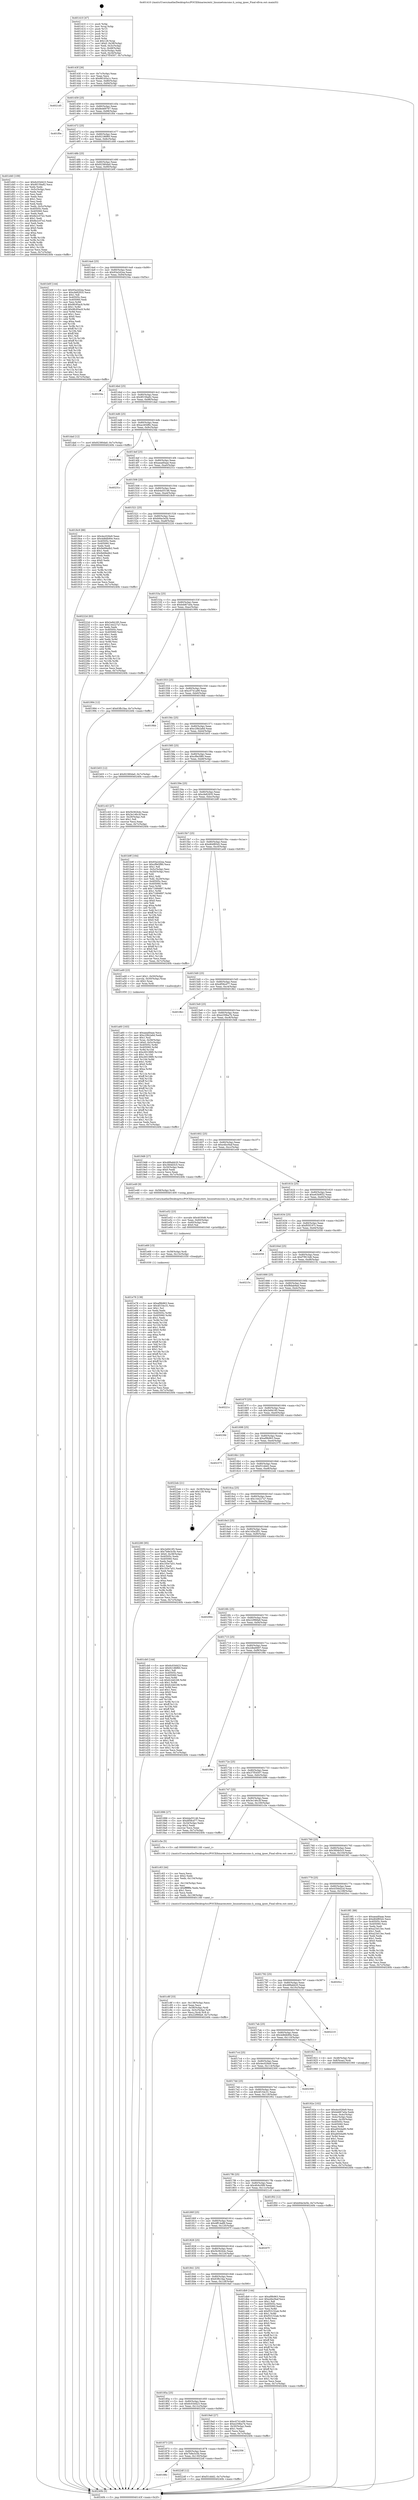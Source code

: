 digraph "0x401410" {
  label = "0x401410 (/mnt/c/Users/mathe/Desktop/tcc/POCII/binaries/extr_linuxnetsmcsmc.h_using_ipsec_Final-ollvm.out::main(0))"
  labelloc = "t"
  node[shape=record]

  Entry [label="",width=0.3,height=0.3,shape=circle,fillcolor=black,style=filled]
  "0x40143f" [label="{
     0x40143f [26]\l
     | [instrs]\l
     &nbsp;&nbsp;0x40143f \<+3\>: mov -0x7c(%rbp),%eax\l
     &nbsp;&nbsp;0x401442 \<+2\>: mov %eax,%ecx\l
     &nbsp;&nbsp;0x401444 \<+6\>: sub $0x88165a1c,%ecx\l
     &nbsp;&nbsp;0x40144a \<+3\>: mov %eax,-0x80(%rbp)\l
     &nbsp;&nbsp;0x40144d \<+6\>: mov %ecx,-0x84(%rbp)\l
     &nbsp;&nbsp;0x401453 \<+6\>: je 00000000004021d5 \<main+0xdc5\>\l
  }"]
  "0x4021d5" [label="{
     0x4021d5\l
  }", style=dashed]
  "0x401459" [label="{
     0x401459 [25]\l
     | [instrs]\l
     &nbsp;&nbsp;0x401459 \<+5\>: jmp 000000000040145e \<main+0x4e\>\l
     &nbsp;&nbsp;0x40145e \<+3\>: mov -0x80(%rbp),%eax\l
     &nbsp;&nbsp;0x401461 \<+5\>: sub $0x8e469767,%eax\l
     &nbsp;&nbsp;0x401466 \<+6\>: mov %eax,-0x88(%rbp)\l
     &nbsp;&nbsp;0x40146c \<+6\>: je 0000000000401f0e \<main+0xafe\>\l
  }"]
  Exit [label="",width=0.3,height=0.3,shape=circle,fillcolor=black,style=filled,peripheries=2]
  "0x401f0e" [label="{
     0x401f0e\l
  }", style=dashed]
  "0x401472" [label="{
     0x401472 [25]\l
     | [instrs]\l
     &nbsp;&nbsp;0x401472 \<+5\>: jmp 0000000000401477 \<main+0x67\>\l
     &nbsp;&nbsp;0x401477 \<+3\>: mov -0x80(%rbp),%eax\l
     &nbsp;&nbsp;0x40147a \<+5\>: sub $0x92186f60,%eax\l
     &nbsp;&nbsp;0x40147f \<+6\>: mov %eax,-0x8c(%rbp)\l
     &nbsp;&nbsp;0x401485 \<+6\>: je 0000000000401d40 \<main+0x930\>\l
  }"]
  "0x40188c" [label="{
     0x40188c\l
  }", style=dashed]
  "0x401d40" [label="{
     0x401d40 [109]\l
     | [instrs]\l
     &nbsp;&nbsp;0x401d40 \<+5\>: mov $0x6c03d423,%eax\l
     &nbsp;&nbsp;0x401d45 \<+5\>: mov $0x9f159a82,%ecx\l
     &nbsp;&nbsp;0x401d4a \<+2\>: xor %edx,%edx\l
     &nbsp;&nbsp;0x401d4c \<+3\>: mov -0x5c(%rbp),%esi\l
     &nbsp;&nbsp;0x401d4f \<+2\>: mov %edx,%edi\l
     &nbsp;&nbsp;0x401d51 \<+2\>: sub %esi,%edi\l
     &nbsp;&nbsp;0x401d53 \<+2\>: mov %edx,%esi\l
     &nbsp;&nbsp;0x401d55 \<+3\>: sub $0x1,%esi\l
     &nbsp;&nbsp;0x401d58 \<+2\>: add %esi,%edi\l
     &nbsp;&nbsp;0x401d5a \<+2\>: sub %edi,%edx\l
     &nbsp;&nbsp;0x401d5c \<+3\>: mov %edx,-0x5c(%rbp)\l
     &nbsp;&nbsp;0x401d5f \<+7\>: mov 0x40505c,%edx\l
     &nbsp;&nbsp;0x401d66 \<+7\>: mov 0x405060,%esi\l
     &nbsp;&nbsp;0x401d6d \<+2\>: mov %edx,%edi\l
     &nbsp;&nbsp;0x401d6f \<+6\>: add $0x8e2c07e2,%edi\l
     &nbsp;&nbsp;0x401d75 \<+3\>: sub $0x1,%edi\l
     &nbsp;&nbsp;0x401d78 \<+6\>: sub $0x8e2c07e2,%edi\l
     &nbsp;&nbsp;0x401d7e \<+3\>: imul %edi,%edx\l
     &nbsp;&nbsp;0x401d81 \<+3\>: and $0x1,%edx\l
     &nbsp;&nbsp;0x401d84 \<+3\>: cmp $0x0,%edx\l
     &nbsp;&nbsp;0x401d87 \<+4\>: sete %r8b\l
     &nbsp;&nbsp;0x401d8b \<+3\>: cmp $0xa,%esi\l
     &nbsp;&nbsp;0x401d8e \<+4\>: setl %r9b\l
     &nbsp;&nbsp;0x401d92 \<+3\>: mov %r8b,%r10b\l
     &nbsp;&nbsp;0x401d95 \<+3\>: and %r9b,%r10b\l
     &nbsp;&nbsp;0x401d98 \<+3\>: xor %r9b,%r8b\l
     &nbsp;&nbsp;0x401d9b \<+3\>: or %r8b,%r10b\l
     &nbsp;&nbsp;0x401d9e \<+4\>: test $0x1,%r10b\l
     &nbsp;&nbsp;0x401da2 \<+3\>: cmovne %ecx,%eax\l
     &nbsp;&nbsp;0x401da5 \<+3\>: mov %eax,-0x7c(%rbp)\l
     &nbsp;&nbsp;0x401da8 \<+5\>: jmp 000000000040240b \<main+0xffb\>\l
  }"]
  "0x40148b" [label="{
     0x40148b [25]\l
     | [instrs]\l
     &nbsp;&nbsp;0x40148b \<+5\>: jmp 0000000000401490 \<main+0x80\>\l
     &nbsp;&nbsp;0x401490 \<+3\>: mov -0x80(%rbp),%eax\l
     &nbsp;&nbsp;0x401493 \<+5\>: sub $0x92380da0,%eax\l
     &nbsp;&nbsp;0x401498 \<+6\>: mov %eax,-0x90(%rbp)\l
     &nbsp;&nbsp;0x40149e \<+6\>: je 0000000000401b0f \<main+0x6ff\>\l
  }"]
  "0x4022df" [label="{
     0x4022df [12]\l
     | [instrs]\l
     &nbsp;&nbsp;0x4022df \<+7\>: movl $0xf31ddd2,-0x7c(%rbp)\l
     &nbsp;&nbsp;0x4022e6 \<+5\>: jmp 000000000040240b \<main+0xffb\>\l
  }"]
  "0x401b0f" [label="{
     0x401b0f [144]\l
     | [instrs]\l
     &nbsp;&nbsp;0x401b0f \<+5\>: mov $0x93a2d2ea,%eax\l
     &nbsp;&nbsp;0x401b14 \<+5\>: mov $0xcfe82935,%ecx\l
     &nbsp;&nbsp;0x401b19 \<+2\>: mov $0x1,%dl\l
     &nbsp;&nbsp;0x401b1b \<+7\>: mov 0x40505c,%esi\l
     &nbsp;&nbsp;0x401b22 \<+7\>: mov 0x405060,%edi\l
     &nbsp;&nbsp;0x401b29 \<+3\>: mov %esi,%r8d\l
     &nbsp;&nbsp;0x401b2c \<+7\>: sub $0x9fc95ac9,%r8d\l
     &nbsp;&nbsp;0x401b33 \<+4\>: sub $0x1,%r8d\l
     &nbsp;&nbsp;0x401b37 \<+7\>: add $0x9fc95ac9,%r8d\l
     &nbsp;&nbsp;0x401b3e \<+4\>: imul %r8d,%esi\l
     &nbsp;&nbsp;0x401b42 \<+3\>: and $0x1,%esi\l
     &nbsp;&nbsp;0x401b45 \<+3\>: cmp $0x0,%esi\l
     &nbsp;&nbsp;0x401b48 \<+4\>: sete %r9b\l
     &nbsp;&nbsp;0x401b4c \<+3\>: cmp $0xa,%edi\l
     &nbsp;&nbsp;0x401b4f \<+4\>: setl %r10b\l
     &nbsp;&nbsp;0x401b53 \<+3\>: mov %r9b,%r11b\l
     &nbsp;&nbsp;0x401b56 \<+4\>: xor $0xff,%r11b\l
     &nbsp;&nbsp;0x401b5a \<+3\>: mov %r10b,%bl\l
     &nbsp;&nbsp;0x401b5d \<+3\>: xor $0xff,%bl\l
     &nbsp;&nbsp;0x401b60 \<+3\>: xor $0x1,%dl\l
     &nbsp;&nbsp;0x401b63 \<+3\>: mov %r11b,%r14b\l
     &nbsp;&nbsp;0x401b66 \<+4\>: and $0xff,%r14b\l
     &nbsp;&nbsp;0x401b6a \<+3\>: and %dl,%r9b\l
     &nbsp;&nbsp;0x401b6d \<+3\>: mov %bl,%r15b\l
     &nbsp;&nbsp;0x401b70 \<+4\>: and $0xff,%r15b\l
     &nbsp;&nbsp;0x401b74 \<+3\>: and %dl,%r10b\l
     &nbsp;&nbsp;0x401b77 \<+3\>: or %r9b,%r14b\l
     &nbsp;&nbsp;0x401b7a \<+3\>: or %r10b,%r15b\l
     &nbsp;&nbsp;0x401b7d \<+3\>: xor %r15b,%r14b\l
     &nbsp;&nbsp;0x401b80 \<+3\>: or %bl,%r11b\l
     &nbsp;&nbsp;0x401b83 \<+4\>: xor $0xff,%r11b\l
     &nbsp;&nbsp;0x401b87 \<+3\>: or $0x1,%dl\l
     &nbsp;&nbsp;0x401b8a \<+3\>: and %dl,%r11b\l
     &nbsp;&nbsp;0x401b8d \<+3\>: or %r11b,%r14b\l
     &nbsp;&nbsp;0x401b90 \<+4\>: test $0x1,%r14b\l
     &nbsp;&nbsp;0x401b94 \<+3\>: cmovne %ecx,%eax\l
     &nbsp;&nbsp;0x401b97 \<+3\>: mov %eax,-0x7c(%rbp)\l
     &nbsp;&nbsp;0x401b9a \<+5\>: jmp 000000000040240b \<main+0xffb\>\l
  }"]
  "0x4014a4" [label="{
     0x4014a4 [25]\l
     | [instrs]\l
     &nbsp;&nbsp;0x4014a4 \<+5\>: jmp 00000000004014a9 \<main+0x99\>\l
     &nbsp;&nbsp;0x4014a9 \<+3\>: mov -0x80(%rbp),%eax\l
     &nbsp;&nbsp;0x4014ac \<+5\>: sub $0x93a2d2ea,%eax\l
     &nbsp;&nbsp;0x4014b1 \<+6\>: mov %eax,-0x94(%rbp)\l
     &nbsp;&nbsp;0x4014b7 \<+6\>: je 000000000040234a \<main+0xf3a\>\l
  }"]
  "0x401873" [label="{
     0x401873 [25]\l
     | [instrs]\l
     &nbsp;&nbsp;0x401873 \<+5\>: jmp 0000000000401878 \<main+0x468\>\l
     &nbsp;&nbsp;0x401878 \<+3\>: mov -0x80(%rbp),%eax\l
     &nbsp;&nbsp;0x40187b \<+5\>: sub $0x7b8e3c5b,%eax\l
     &nbsp;&nbsp;0x401880 \<+6\>: mov %eax,-0x130(%rbp)\l
     &nbsp;&nbsp;0x401886 \<+6\>: je 00000000004022df \<main+0xecf\>\l
  }"]
  "0x40234a" [label="{
     0x40234a\l
  }", style=dashed]
  "0x4014bd" [label="{
     0x4014bd [25]\l
     | [instrs]\l
     &nbsp;&nbsp;0x4014bd \<+5\>: jmp 00000000004014c2 \<main+0xb2\>\l
     &nbsp;&nbsp;0x4014c2 \<+3\>: mov -0x80(%rbp),%eax\l
     &nbsp;&nbsp;0x4014c5 \<+5\>: sub $0x9f159a82,%eax\l
     &nbsp;&nbsp;0x4014ca \<+6\>: mov %eax,-0x98(%rbp)\l
     &nbsp;&nbsp;0x4014d0 \<+6\>: je 0000000000401dad \<main+0x99d\>\l
  }"]
  "0x402356" [label="{
     0x402356\l
  }", style=dashed]
  "0x401dad" [label="{
     0x401dad [12]\l
     | [instrs]\l
     &nbsp;&nbsp;0x401dad \<+7\>: movl $0x92380da0,-0x7c(%rbp)\l
     &nbsp;&nbsp;0x401db4 \<+5\>: jmp 000000000040240b \<main+0xffb\>\l
  }"]
  "0x4014d6" [label="{
     0x4014d6 [25]\l
     | [instrs]\l
     &nbsp;&nbsp;0x4014d6 \<+5\>: jmp 00000000004014db \<main+0xcb\>\l
     &nbsp;&nbsp;0x4014db \<+3\>: mov -0x80(%rbp),%eax\l
     &nbsp;&nbsp;0x4014de \<+5\>: sub $0xac404f6c,%eax\l
     &nbsp;&nbsp;0x4014e3 \<+6\>: mov %eax,-0x9c(%rbp)\l
     &nbsp;&nbsp;0x4014e9 \<+6\>: je 00000000004023de \<main+0xfce\>\l
  }"]
  "0x401e78" [label="{
     0x401e78 [138]\l
     | [instrs]\l
     &nbsp;&nbsp;0x401e78 \<+5\>: mov $0xaf9b963,%eax\l
     &nbsp;&nbsp;0x401e7d \<+5\>: mov $0x4f154c31,%esi\l
     &nbsp;&nbsp;0x401e82 \<+2\>: mov $0x1,%cl\l
     &nbsp;&nbsp;0x401e84 \<+2\>: xor %edx,%edx\l
     &nbsp;&nbsp;0x401e86 \<+8\>: mov 0x40505c,%r8d\l
     &nbsp;&nbsp;0x401e8e \<+8\>: mov 0x405060,%r9d\l
     &nbsp;&nbsp;0x401e96 \<+3\>: sub $0x1,%edx\l
     &nbsp;&nbsp;0x401e99 \<+3\>: mov %r8d,%r10d\l
     &nbsp;&nbsp;0x401e9c \<+3\>: add %edx,%r10d\l
     &nbsp;&nbsp;0x401e9f \<+4\>: imul %r10d,%r8d\l
     &nbsp;&nbsp;0x401ea3 \<+4\>: and $0x1,%r8d\l
     &nbsp;&nbsp;0x401ea7 \<+4\>: cmp $0x0,%r8d\l
     &nbsp;&nbsp;0x401eab \<+4\>: sete %r11b\l
     &nbsp;&nbsp;0x401eaf \<+4\>: cmp $0xa,%r9d\l
     &nbsp;&nbsp;0x401eb3 \<+3\>: setl %bl\l
     &nbsp;&nbsp;0x401eb6 \<+3\>: mov %r11b,%r14b\l
     &nbsp;&nbsp;0x401eb9 \<+4\>: xor $0xff,%r14b\l
     &nbsp;&nbsp;0x401ebd \<+3\>: mov %bl,%r15b\l
     &nbsp;&nbsp;0x401ec0 \<+4\>: xor $0xff,%r15b\l
     &nbsp;&nbsp;0x401ec4 \<+3\>: xor $0x1,%cl\l
     &nbsp;&nbsp;0x401ec7 \<+3\>: mov %r14b,%r12b\l
     &nbsp;&nbsp;0x401eca \<+4\>: and $0xff,%r12b\l
     &nbsp;&nbsp;0x401ece \<+3\>: and %cl,%r11b\l
     &nbsp;&nbsp;0x401ed1 \<+3\>: mov %r15b,%r13b\l
     &nbsp;&nbsp;0x401ed4 \<+4\>: and $0xff,%r13b\l
     &nbsp;&nbsp;0x401ed8 \<+2\>: and %cl,%bl\l
     &nbsp;&nbsp;0x401eda \<+3\>: or %r11b,%r12b\l
     &nbsp;&nbsp;0x401edd \<+3\>: or %bl,%r13b\l
     &nbsp;&nbsp;0x401ee0 \<+3\>: xor %r13b,%r12b\l
     &nbsp;&nbsp;0x401ee3 \<+3\>: or %r15b,%r14b\l
     &nbsp;&nbsp;0x401ee6 \<+4\>: xor $0xff,%r14b\l
     &nbsp;&nbsp;0x401eea \<+3\>: or $0x1,%cl\l
     &nbsp;&nbsp;0x401eed \<+3\>: and %cl,%r14b\l
     &nbsp;&nbsp;0x401ef0 \<+3\>: or %r14b,%r12b\l
     &nbsp;&nbsp;0x401ef3 \<+4\>: test $0x1,%r12b\l
     &nbsp;&nbsp;0x401ef7 \<+3\>: cmovne %esi,%eax\l
     &nbsp;&nbsp;0x401efa \<+3\>: mov %eax,-0x7c(%rbp)\l
     &nbsp;&nbsp;0x401efd \<+5\>: jmp 000000000040240b \<main+0xffb\>\l
  }"]
  "0x4023de" [label="{
     0x4023de\l
  }", style=dashed]
  "0x4014ef" [label="{
     0x4014ef [25]\l
     | [instrs]\l
     &nbsp;&nbsp;0x4014ef \<+5\>: jmp 00000000004014f4 \<main+0xe4\>\l
     &nbsp;&nbsp;0x4014f4 \<+3\>: mov -0x80(%rbp),%eax\l
     &nbsp;&nbsp;0x4014f7 \<+5\>: sub $0xaead0aae,%eax\l
     &nbsp;&nbsp;0x4014fc \<+6\>: mov %eax,-0xa0(%rbp)\l
     &nbsp;&nbsp;0x401502 \<+6\>: je 000000000040231c \<main+0xf0c\>\l
  }"]
  "0x401e69" [label="{
     0x401e69 [15]\l
     | [instrs]\l
     &nbsp;&nbsp;0x401e69 \<+4\>: mov -0x58(%rbp),%rdi\l
     &nbsp;&nbsp;0x401e6d \<+6\>: mov %eax,-0x13c(%rbp)\l
     &nbsp;&nbsp;0x401e73 \<+5\>: call 0000000000401030 \<free@plt\>\l
     | [calls]\l
     &nbsp;&nbsp;0x401030 \{1\} (unknown)\l
  }"]
  "0x40231c" [label="{
     0x40231c\l
  }", style=dashed]
  "0x401508" [label="{
     0x401508 [25]\l
     | [instrs]\l
     &nbsp;&nbsp;0x401508 \<+5\>: jmp 000000000040150d \<main+0xfd\>\l
     &nbsp;&nbsp;0x40150d \<+3\>: mov -0x80(%rbp),%eax\l
     &nbsp;&nbsp;0x401510 \<+5\>: sub $0xb4a55146,%eax\l
     &nbsp;&nbsp;0x401515 \<+6\>: mov %eax,-0xa4(%rbp)\l
     &nbsp;&nbsp;0x40151b \<+6\>: je 00000000004018c9 \<main+0x4b9\>\l
  }"]
  "0x401e52" [label="{
     0x401e52 [23]\l
     | [instrs]\l
     &nbsp;&nbsp;0x401e52 \<+10\>: movabs $0x4030d6,%rdi\l
     &nbsp;&nbsp;0x401e5c \<+3\>: mov %eax,-0x60(%rbp)\l
     &nbsp;&nbsp;0x401e5f \<+3\>: mov -0x60(%rbp),%esi\l
     &nbsp;&nbsp;0x401e62 \<+2\>: mov $0x0,%al\l
     &nbsp;&nbsp;0x401e64 \<+5\>: call 0000000000401040 \<printf@plt\>\l
     | [calls]\l
     &nbsp;&nbsp;0x401040 \{1\} (unknown)\l
  }"]
  "0x4018c9" [label="{
     0x4018c9 [88]\l
     | [instrs]\l
     &nbsp;&nbsp;0x4018c9 \<+5\>: mov $0x4ec026e9,%eax\l
     &nbsp;&nbsp;0x4018ce \<+5\>: mov $0x4d8db90e,%ecx\l
     &nbsp;&nbsp;0x4018d3 \<+7\>: mov 0x40505c,%edx\l
     &nbsp;&nbsp;0x4018da \<+7\>: mov 0x405060,%esi\l
     &nbsp;&nbsp;0x4018e1 \<+2\>: mov %edx,%edi\l
     &nbsp;&nbsp;0x4018e3 \<+6\>: add $0x9e68edb2,%edi\l
     &nbsp;&nbsp;0x4018e9 \<+3\>: sub $0x1,%edi\l
     &nbsp;&nbsp;0x4018ec \<+6\>: sub $0x9e68edb2,%edi\l
     &nbsp;&nbsp;0x4018f2 \<+3\>: imul %edi,%edx\l
     &nbsp;&nbsp;0x4018f5 \<+3\>: and $0x1,%edx\l
     &nbsp;&nbsp;0x4018f8 \<+3\>: cmp $0x0,%edx\l
     &nbsp;&nbsp;0x4018fb \<+4\>: sete %r8b\l
     &nbsp;&nbsp;0x4018ff \<+3\>: cmp $0xa,%esi\l
     &nbsp;&nbsp;0x401902 \<+4\>: setl %r9b\l
     &nbsp;&nbsp;0x401906 \<+3\>: mov %r8b,%r10b\l
     &nbsp;&nbsp;0x401909 \<+3\>: and %r9b,%r10b\l
     &nbsp;&nbsp;0x40190c \<+3\>: xor %r9b,%r8b\l
     &nbsp;&nbsp;0x40190f \<+3\>: or %r8b,%r10b\l
     &nbsp;&nbsp;0x401912 \<+4\>: test $0x1,%r10b\l
     &nbsp;&nbsp;0x401916 \<+3\>: cmovne %ecx,%eax\l
     &nbsp;&nbsp;0x401919 \<+3\>: mov %eax,-0x7c(%rbp)\l
     &nbsp;&nbsp;0x40191c \<+5\>: jmp 000000000040240b \<main+0xffb\>\l
  }"]
  "0x401521" [label="{
     0x401521 [25]\l
     | [instrs]\l
     &nbsp;&nbsp;0x401521 \<+5\>: jmp 0000000000401526 \<main+0x116\>\l
     &nbsp;&nbsp;0x401526 \<+3\>: mov -0x80(%rbp),%eax\l
     &nbsp;&nbsp;0x401529 \<+5\>: sub $0xb94e3e5b,%eax\l
     &nbsp;&nbsp;0x40152e \<+6\>: mov %eax,-0xa8(%rbp)\l
     &nbsp;&nbsp;0x401534 \<+6\>: je 000000000040222d \<main+0xe1d\>\l
  }"]
  "0x401c8f" [label="{
     0x401c8f [33]\l
     | [instrs]\l
     &nbsp;&nbsp;0x401c8f \<+6\>: mov -0x138(%rbp),%ecx\l
     &nbsp;&nbsp;0x401c95 \<+3\>: imul %eax,%ecx\l
     &nbsp;&nbsp;0x401c98 \<+4\>: mov -0x58(%rbp),%rdi\l
     &nbsp;&nbsp;0x401c9c \<+4\>: movslq -0x5c(%rbp),%r8\l
     &nbsp;&nbsp;0x401ca0 \<+4\>: mov %ecx,(%rdi,%r8,4)\l
     &nbsp;&nbsp;0x401ca4 \<+7\>: movl $0x22f96fa9,-0x7c(%rbp)\l
     &nbsp;&nbsp;0x401cab \<+5\>: jmp 000000000040240b \<main+0xffb\>\l
  }"]
  "0x40222d" [label="{
     0x40222d [83]\l
     | [instrs]\l
     &nbsp;&nbsp;0x40222d \<+5\>: mov $0x2e94185,%eax\l
     &nbsp;&nbsp;0x402232 \<+5\>: mov $0x144227a7,%ecx\l
     &nbsp;&nbsp;0x402237 \<+2\>: xor %edx,%edx\l
     &nbsp;&nbsp;0x402239 \<+7\>: mov 0x40505c,%esi\l
     &nbsp;&nbsp;0x402240 \<+7\>: mov 0x405060,%edi\l
     &nbsp;&nbsp;0x402247 \<+3\>: sub $0x1,%edx\l
     &nbsp;&nbsp;0x40224a \<+3\>: mov %esi,%r8d\l
     &nbsp;&nbsp;0x40224d \<+3\>: add %edx,%r8d\l
     &nbsp;&nbsp;0x402250 \<+4\>: imul %r8d,%esi\l
     &nbsp;&nbsp;0x402254 \<+3\>: and $0x1,%esi\l
     &nbsp;&nbsp;0x402257 \<+3\>: cmp $0x0,%esi\l
     &nbsp;&nbsp;0x40225a \<+4\>: sete %r9b\l
     &nbsp;&nbsp;0x40225e \<+3\>: cmp $0xa,%edi\l
     &nbsp;&nbsp;0x402261 \<+4\>: setl %r10b\l
     &nbsp;&nbsp;0x402265 \<+3\>: mov %r9b,%r11b\l
     &nbsp;&nbsp;0x402268 \<+3\>: and %r10b,%r11b\l
     &nbsp;&nbsp;0x40226b \<+3\>: xor %r10b,%r9b\l
     &nbsp;&nbsp;0x40226e \<+3\>: or %r9b,%r11b\l
     &nbsp;&nbsp;0x402271 \<+4\>: test $0x1,%r11b\l
     &nbsp;&nbsp;0x402275 \<+3\>: cmovne %ecx,%eax\l
     &nbsp;&nbsp;0x402278 \<+3\>: mov %eax,-0x7c(%rbp)\l
     &nbsp;&nbsp;0x40227b \<+5\>: jmp 000000000040240b \<main+0xffb\>\l
  }"]
  "0x40153a" [label="{
     0x40153a [25]\l
     | [instrs]\l
     &nbsp;&nbsp;0x40153a \<+5\>: jmp 000000000040153f \<main+0x12f\>\l
     &nbsp;&nbsp;0x40153f \<+3\>: mov -0x80(%rbp),%eax\l
     &nbsp;&nbsp;0x401542 \<+5\>: sub $0xbdd67a0a,%eax\l
     &nbsp;&nbsp;0x401547 \<+6\>: mov %eax,-0xac(%rbp)\l
     &nbsp;&nbsp;0x40154d \<+6\>: je 0000000000401994 \<main+0x584\>\l
  }"]
  "0x401c63" [label="{
     0x401c63 [44]\l
     | [instrs]\l
     &nbsp;&nbsp;0x401c63 \<+2\>: xor %ecx,%ecx\l
     &nbsp;&nbsp;0x401c65 \<+5\>: mov $0x2,%edx\l
     &nbsp;&nbsp;0x401c6a \<+6\>: mov %edx,-0x134(%rbp)\l
     &nbsp;&nbsp;0x401c70 \<+1\>: cltd\l
     &nbsp;&nbsp;0x401c71 \<+6\>: mov -0x134(%rbp),%esi\l
     &nbsp;&nbsp;0x401c77 \<+2\>: idiv %esi\l
     &nbsp;&nbsp;0x401c79 \<+6\>: imul $0xfffffffe,%edx,%edx\l
     &nbsp;&nbsp;0x401c7f \<+3\>: sub $0x1,%ecx\l
     &nbsp;&nbsp;0x401c82 \<+2\>: sub %ecx,%edx\l
     &nbsp;&nbsp;0x401c84 \<+6\>: mov %edx,-0x138(%rbp)\l
     &nbsp;&nbsp;0x401c8a \<+5\>: call 0000000000401160 \<next_i\>\l
     | [calls]\l
     &nbsp;&nbsp;0x401160 \{1\} (/mnt/c/Users/mathe/Desktop/tcc/POCII/binaries/extr_linuxnetsmcsmc.h_using_ipsec_Final-ollvm.out::next_i)\l
  }"]
  "0x401994" [label="{
     0x401994 [12]\l
     | [instrs]\l
     &nbsp;&nbsp;0x401994 \<+7\>: movl $0x63fb1faa,-0x7c(%rbp)\l
     &nbsp;&nbsp;0x40199b \<+5\>: jmp 000000000040240b \<main+0xffb\>\l
  }"]
  "0x401553" [label="{
     0x401553 [25]\l
     | [instrs]\l
     &nbsp;&nbsp;0x401553 \<+5\>: jmp 0000000000401558 \<main+0x148\>\l
     &nbsp;&nbsp;0x401558 \<+3\>: mov -0x80(%rbp),%eax\l
     &nbsp;&nbsp;0x40155b \<+5\>: sub $0xc0741a99,%eax\l
     &nbsp;&nbsp;0x401560 \<+6\>: mov %eax,-0xb0(%rbp)\l
     &nbsp;&nbsp;0x401566 \<+6\>: je 00000000004019bb \<main+0x5ab\>\l
  }"]
  "0x401a60" [label="{
     0x401a60 [163]\l
     | [instrs]\l
     &nbsp;&nbsp;0x401a60 \<+5\>: mov $0xaead0aae,%ecx\l
     &nbsp;&nbsp;0x401a65 \<+5\>: mov $0xc29b2a6d,%edx\l
     &nbsp;&nbsp;0x401a6a \<+3\>: mov $0x1,%sil\l
     &nbsp;&nbsp;0x401a6d \<+4\>: mov %rax,-0x58(%rbp)\l
     &nbsp;&nbsp;0x401a71 \<+7\>: movl $0x0,-0x5c(%rbp)\l
     &nbsp;&nbsp;0x401a78 \<+8\>: mov 0x40505c,%r8d\l
     &nbsp;&nbsp;0x401a80 \<+8\>: mov 0x405060,%r9d\l
     &nbsp;&nbsp;0x401a88 \<+3\>: mov %r8d,%r10d\l
     &nbsp;&nbsp;0x401a8b \<+7\>: sub $0xc60198f0,%r10d\l
     &nbsp;&nbsp;0x401a92 \<+4\>: sub $0x1,%r10d\l
     &nbsp;&nbsp;0x401a96 \<+7\>: add $0xc60198f0,%r10d\l
     &nbsp;&nbsp;0x401a9d \<+4\>: imul %r10d,%r8d\l
     &nbsp;&nbsp;0x401aa1 \<+4\>: and $0x1,%r8d\l
     &nbsp;&nbsp;0x401aa5 \<+4\>: cmp $0x0,%r8d\l
     &nbsp;&nbsp;0x401aa9 \<+4\>: sete %r11b\l
     &nbsp;&nbsp;0x401aad \<+4\>: cmp $0xa,%r9d\l
     &nbsp;&nbsp;0x401ab1 \<+3\>: setl %bl\l
     &nbsp;&nbsp;0x401ab4 \<+3\>: mov %r11b,%r14b\l
     &nbsp;&nbsp;0x401ab7 \<+4\>: xor $0xff,%r14b\l
     &nbsp;&nbsp;0x401abb \<+3\>: mov %bl,%r15b\l
     &nbsp;&nbsp;0x401abe \<+4\>: xor $0xff,%r15b\l
     &nbsp;&nbsp;0x401ac2 \<+4\>: xor $0x1,%sil\l
     &nbsp;&nbsp;0x401ac6 \<+3\>: mov %r14b,%r12b\l
     &nbsp;&nbsp;0x401ac9 \<+4\>: and $0xff,%r12b\l
     &nbsp;&nbsp;0x401acd \<+3\>: and %sil,%r11b\l
     &nbsp;&nbsp;0x401ad0 \<+3\>: mov %r15b,%r13b\l
     &nbsp;&nbsp;0x401ad3 \<+4\>: and $0xff,%r13b\l
     &nbsp;&nbsp;0x401ad7 \<+3\>: and %sil,%bl\l
     &nbsp;&nbsp;0x401ada \<+3\>: or %r11b,%r12b\l
     &nbsp;&nbsp;0x401add \<+3\>: or %bl,%r13b\l
     &nbsp;&nbsp;0x401ae0 \<+3\>: xor %r13b,%r12b\l
     &nbsp;&nbsp;0x401ae3 \<+3\>: or %r15b,%r14b\l
     &nbsp;&nbsp;0x401ae6 \<+4\>: xor $0xff,%r14b\l
     &nbsp;&nbsp;0x401aea \<+4\>: or $0x1,%sil\l
     &nbsp;&nbsp;0x401aee \<+3\>: and %sil,%r14b\l
     &nbsp;&nbsp;0x401af1 \<+3\>: or %r14b,%r12b\l
     &nbsp;&nbsp;0x401af4 \<+4\>: test $0x1,%r12b\l
     &nbsp;&nbsp;0x401af8 \<+3\>: cmovne %edx,%ecx\l
     &nbsp;&nbsp;0x401afb \<+3\>: mov %ecx,-0x7c(%rbp)\l
     &nbsp;&nbsp;0x401afe \<+5\>: jmp 000000000040240b \<main+0xffb\>\l
  }"]
  "0x4019bb" [label="{
     0x4019bb\l
  }", style=dashed]
  "0x40156c" [label="{
     0x40156c [25]\l
     | [instrs]\l
     &nbsp;&nbsp;0x40156c \<+5\>: jmp 0000000000401571 \<main+0x161\>\l
     &nbsp;&nbsp;0x401571 \<+3\>: mov -0x80(%rbp),%eax\l
     &nbsp;&nbsp;0x401574 \<+5\>: sub $0xc29b2a6d,%eax\l
     &nbsp;&nbsp;0x401579 \<+6\>: mov %eax,-0xb4(%rbp)\l
     &nbsp;&nbsp;0x40157f \<+6\>: je 0000000000401b03 \<main+0x6f3\>\l
  }"]
  "0x40185a" [label="{
     0x40185a [25]\l
     | [instrs]\l
     &nbsp;&nbsp;0x40185a \<+5\>: jmp 000000000040185f \<main+0x44f\>\l
     &nbsp;&nbsp;0x40185f \<+3\>: mov -0x80(%rbp),%eax\l
     &nbsp;&nbsp;0x401862 \<+5\>: sub $0x6c03d423,%eax\l
     &nbsp;&nbsp;0x401867 \<+6\>: mov %eax,-0x12c(%rbp)\l
     &nbsp;&nbsp;0x40186d \<+6\>: je 0000000000402356 \<main+0xf46\>\l
  }"]
  "0x401b03" [label="{
     0x401b03 [12]\l
     | [instrs]\l
     &nbsp;&nbsp;0x401b03 \<+7\>: movl $0x92380da0,-0x7c(%rbp)\l
     &nbsp;&nbsp;0x401b0a \<+5\>: jmp 000000000040240b \<main+0xffb\>\l
  }"]
  "0x401585" [label="{
     0x401585 [25]\l
     | [instrs]\l
     &nbsp;&nbsp;0x401585 \<+5\>: jmp 000000000040158a \<main+0x17a\>\l
     &nbsp;&nbsp;0x40158a \<+3\>: mov -0x80(%rbp),%eax\l
     &nbsp;&nbsp;0x40158d \<+5\>: sub $0xcf9e5f80,%eax\l
     &nbsp;&nbsp;0x401592 \<+6\>: mov %eax,-0xb8(%rbp)\l
     &nbsp;&nbsp;0x401598 \<+6\>: je 0000000000401c43 \<main+0x833\>\l
  }"]
  "0x4019a0" [label="{
     0x4019a0 [27]\l
     | [instrs]\l
     &nbsp;&nbsp;0x4019a0 \<+5\>: mov $0xc0741a99,%eax\l
     &nbsp;&nbsp;0x4019a5 \<+5\>: mov $0xe259ba7b,%ecx\l
     &nbsp;&nbsp;0x4019aa \<+3\>: mov -0x30(%rbp),%edx\l
     &nbsp;&nbsp;0x4019ad \<+3\>: cmp $0x1,%edx\l
     &nbsp;&nbsp;0x4019b0 \<+3\>: cmovl %ecx,%eax\l
     &nbsp;&nbsp;0x4019b3 \<+3\>: mov %eax,-0x7c(%rbp)\l
     &nbsp;&nbsp;0x4019b6 \<+5\>: jmp 000000000040240b \<main+0xffb\>\l
  }"]
  "0x401c43" [label="{
     0x401c43 [27]\l
     | [instrs]\l
     &nbsp;&nbsp;0x401c43 \<+5\>: mov $0x5b362b4c,%eax\l
     &nbsp;&nbsp;0x401c48 \<+5\>: mov $0x3e146c3f,%ecx\l
     &nbsp;&nbsp;0x401c4d \<+3\>: mov -0x29(%rbp),%dl\l
     &nbsp;&nbsp;0x401c50 \<+3\>: test $0x1,%dl\l
     &nbsp;&nbsp;0x401c53 \<+3\>: cmovne %ecx,%eax\l
     &nbsp;&nbsp;0x401c56 \<+3\>: mov %eax,-0x7c(%rbp)\l
     &nbsp;&nbsp;0x401c59 \<+5\>: jmp 000000000040240b \<main+0xffb\>\l
  }"]
  "0x40159e" [label="{
     0x40159e [25]\l
     | [instrs]\l
     &nbsp;&nbsp;0x40159e \<+5\>: jmp 00000000004015a3 \<main+0x193\>\l
     &nbsp;&nbsp;0x4015a3 \<+3\>: mov -0x80(%rbp),%eax\l
     &nbsp;&nbsp;0x4015a6 \<+5\>: sub $0xcfe82935,%eax\l
     &nbsp;&nbsp;0x4015ab \<+6\>: mov %eax,-0xbc(%rbp)\l
     &nbsp;&nbsp;0x4015b1 \<+6\>: je 0000000000401b9f \<main+0x78f\>\l
  }"]
  "0x401841" [label="{
     0x401841 [25]\l
     | [instrs]\l
     &nbsp;&nbsp;0x401841 \<+5\>: jmp 0000000000401846 \<main+0x436\>\l
     &nbsp;&nbsp;0x401846 \<+3\>: mov -0x80(%rbp),%eax\l
     &nbsp;&nbsp;0x401849 \<+5\>: sub $0x63fb1faa,%eax\l
     &nbsp;&nbsp;0x40184e \<+6\>: mov %eax,-0x128(%rbp)\l
     &nbsp;&nbsp;0x401854 \<+6\>: je 00000000004019a0 \<main+0x590\>\l
  }"]
  "0x401b9f" [label="{
     0x401b9f [164]\l
     | [instrs]\l
     &nbsp;&nbsp;0x401b9f \<+5\>: mov $0x93a2d2ea,%eax\l
     &nbsp;&nbsp;0x401ba4 \<+5\>: mov $0xcf9e5f80,%ecx\l
     &nbsp;&nbsp;0x401ba9 \<+2\>: mov $0x1,%dl\l
     &nbsp;&nbsp;0x401bab \<+3\>: mov -0x5c(%rbp),%esi\l
     &nbsp;&nbsp;0x401bae \<+3\>: cmp -0x50(%rbp),%esi\l
     &nbsp;&nbsp;0x401bb1 \<+4\>: setl %dil\l
     &nbsp;&nbsp;0x401bb5 \<+4\>: and $0x1,%dil\l
     &nbsp;&nbsp;0x401bb9 \<+4\>: mov %dil,-0x29(%rbp)\l
     &nbsp;&nbsp;0x401bbd \<+7\>: mov 0x40505c,%esi\l
     &nbsp;&nbsp;0x401bc4 \<+8\>: mov 0x405060,%r8d\l
     &nbsp;&nbsp;0x401bcc \<+3\>: mov %esi,%r9d\l
     &nbsp;&nbsp;0x401bcf \<+7\>: add $0x71684897,%r9d\l
     &nbsp;&nbsp;0x401bd6 \<+4\>: sub $0x1,%r9d\l
     &nbsp;&nbsp;0x401bda \<+7\>: sub $0x71684897,%r9d\l
     &nbsp;&nbsp;0x401be1 \<+4\>: imul %r9d,%esi\l
     &nbsp;&nbsp;0x401be5 \<+3\>: and $0x1,%esi\l
     &nbsp;&nbsp;0x401be8 \<+3\>: cmp $0x0,%esi\l
     &nbsp;&nbsp;0x401beb \<+4\>: sete %dil\l
     &nbsp;&nbsp;0x401bef \<+4\>: cmp $0xa,%r8d\l
     &nbsp;&nbsp;0x401bf3 \<+4\>: setl %r10b\l
     &nbsp;&nbsp;0x401bf7 \<+3\>: mov %dil,%r11b\l
     &nbsp;&nbsp;0x401bfa \<+4\>: xor $0xff,%r11b\l
     &nbsp;&nbsp;0x401bfe \<+3\>: mov %r10b,%bl\l
     &nbsp;&nbsp;0x401c01 \<+3\>: xor $0xff,%bl\l
     &nbsp;&nbsp;0x401c04 \<+3\>: xor $0x0,%dl\l
     &nbsp;&nbsp;0x401c07 \<+3\>: mov %r11b,%r14b\l
     &nbsp;&nbsp;0x401c0a \<+4\>: and $0x0,%r14b\l
     &nbsp;&nbsp;0x401c0e \<+3\>: and %dl,%dil\l
     &nbsp;&nbsp;0x401c11 \<+3\>: mov %bl,%r15b\l
     &nbsp;&nbsp;0x401c14 \<+4\>: and $0x0,%r15b\l
     &nbsp;&nbsp;0x401c18 \<+3\>: and %dl,%r10b\l
     &nbsp;&nbsp;0x401c1b \<+3\>: or %dil,%r14b\l
     &nbsp;&nbsp;0x401c1e \<+3\>: or %r10b,%r15b\l
     &nbsp;&nbsp;0x401c21 \<+3\>: xor %r15b,%r14b\l
     &nbsp;&nbsp;0x401c24 \<+3\>: or %bl,%r11b\l
     &nbsp;&nbsp;0x401c27 \<+4\>: xor $0xff,%r11b\l
     &nbsp;&nbsp;0x401c2b \<+3\>: or $0x0,%dl\l
     &nbsp;&nbsp;0x401c2e \<+3\>: and %dl,%r11b\l
     &nbsp;&nbsp;0x401c31 \<+3\>: or %r11b,%r14b\l
     &nbsp;&nbsp;0x401c34 \<+4\>: test $0x1,%r14b\l
     &nbsp;&nbsp;0x401c38 \<+3\>: cmovne %ecx,%eax\l
     &nbsp;&nbsp;0x401c3b \<+3\>: mov %eax,-0x7c(%rbp)\l
     &nbsp;&nbsp;0x401c3e \<+5\>: jmp 000000000040240b \<main+0xffb\>\l
  }"]
  "0x4015b7" [label="{
     0x4015b7 [25]\l
     | [instrs]\l
     &nbsp;&nbsp;0x4015b7 \<+5\>: jmp 00000000004015bc \<main+0x1ac\>\l
     &nbsp;&nbsp;0x4015bc \<+3\>: mov -0x80(%rbp),%eax\l
     &nbsp;&nbsp;0x4015bf \<+5\>: sub $0xd64f85d2,%eax\l
     &nbsp;&nbsp;0x4015c4 \<+6\>: mov %eax,-0xc0(%rbp)\l
     &nbsp;&nbsp;0x4015ca \<+6\>: je 0000000000401a49 \<main+0x639\>\l
  }"]
  "0x401db9" [label="{
     0x401db9 [144]\l
     | [instrs]\l
     &nbsp;&nbsp;0x401db9 \<+5\>: mov $0xaf9b963,%eax\l
     &nbsp;&nbsp;0x401dbe \<+5\>: mov $0xe4bcf4af,%ecx\l
     &nbsp;&nbsp;0x401dc3 \<+2\>: mov $0x1,%dl\l
     &nbsp;&nbsp;0x401dc5 \<+7\>: mov 0x40505c,%esi\l
     &nbsp;&nbsp;0x401dcc \<+7\>: mov 0x405060,%edi\l
     &nbsp;&nbsp;0x401dd3 \<+3\>: mov %esi,%r8d\l
     &nbsp;&nbsp;0x401dd6 \<+7\>: add $0xf53152ab,%r8d\l
     &nbsp;&nbsp;0x401ddd \<+4\>: sub $0x1,%r8d\l
     &nbsp;&nbsp;0x401de1 \<+7\>: sub $0xf53152ab,%r8d\l
     &nbsp;&nbsp;0x401de8 \<+4\>: imul %r8d,%esi\l
     &nbsp;&nbsp;0x401dec \<+3\>: and $0x1,%esi\l
     &nbsp;&nbsp;0x401def \<+3\>: cmp $0x0,%esi\l
     &nbsp;&nbsp;0x401df2 \<+4\>: sete %r9b\l
     &nbsp;&nbsp;0x401df6 \<+3\>: cmp $0xa,%edi\l
     &nbsp;&nbsp;0x401df9 \<+4\>: setl %r10b\l
     &nbsp;&nbsp;0x401dfd \<+3\>: mov %r9b,%r11b\l
     &nbsp;&nbsp;0x401e00 \<+4\>: xor $0xff,%r11b\l
     &nbsp;&nbsp;0x401e04 \<+3\>: mov %r10b,%bl\l
     &nbsp;&nbsp;0x401e07 \<+3\>: xor $0xff,%bl\l
     &nbsp;&nbsp;0x401e0a \<+3\>: xor $0x1,%dl\l
     &nbsp;&nbsp;0x401e0d \<+3\>: mov %r11b,%r14b\l
     &nbsp;&nbsp;0x401e10 \<+4\>: and $0xff,%r14b\l
     &nbsp;&nbsp;0x401e14 \<+3\>: and %dl,%r9b\l
     &nbsp;&nbsp;0x401e17 \<+3\>: mov %bl,%r15b\l
     &nbsp;&nbsp;0x401e1a \<+4\>: and $0xff,%r15b\l
     &nbsp;&nbsp;0x401e1e \<+3\>: and %dl,%r10b\l
     &nbsp;&nbsp;0x401e21 \<+3\>: or %r9b,%r14b\l
     &nbsp;&nbsp;0x401e24 \<+3\>: or %r10b,%r15b\l
     &nbsp;&nbsp;0x401e27 \<+3\>: xor %r15b,%r14b\l
     &nbsp;&nbsp;0x401e2a \<+3\>: or %bl,%r11b\l
     &nbsp;&nbsp;0x401e2d \<+4\>: xor $0xff,%r11b\l
     &nbsp;&nbsp;0x401e31 \<+3\>: or $0x1,%dl\l
     &nbsp;&nbsp;0x401e34 \<+3\>: and %dl,%r11b\l
     &nbsp;&nbsp;0x401e37 \<+3\>: or %r11b,%r14b\l
     &nbsp;&nbsp;0x401e3a \<+4\>: test $0x1,%r14b\l
     &nbsp;&nbsp;0x401e3e \<+3\>: cmovne %ecx,%eax\l
     &nbsp;&nbsp;0x401e41 \<+3\>: mov %eax,-0x7c(%rbp)\l
     &nbsp;&nbsp;0x401e44 \<+5\>: jmp 000000000040240b \<main+0xffb\>\l
  }"]
  "0x401a49" [label="{
     0x401a49 [23]\l
     | [instrs]\l
     &nbsp;&nbsp;0x401a49 \<+7\>: movl $0x1,-0x50(%rbp)\l
     &nbsp;&nbsp;0x401a50 \<+4\>: movslq -0x50(%rbp),%rax\l
     &nbsp;&nbsp;0x401a54 \<+4\>: shl $0x2,%rax\l
     &nbsp;&nbsp;0x401a58 \<+3\>: mov %rax,%rdi\l
     &nbsp;&nbsp;0x401a5b \<+5\>: call 0000000000401050 \<malloc@plt\>\l
     | [calls]\l
     &nbsp;&nbsp;0x401050 \{1\} (unknown)\l
  }"]
  "0x4015d0" [label="{
     0x4015d0 [25]\l
     | [instrs]\l
     &nbsp;&nbsp;0x4015d0 \<+5\>: jmp 00000000004015d5 \<main+0x1c5\>\l
     &nbsp;&nbsp;0x4015d5 \<+3\>: mov -0x80(%rbp),%eax\l
     &nbsp;&nbsp;0x4015d8 \<+5\>: sub $0xdf58cd77,%eax\l
     &nbsp;&nbsp;0x4015dd \<+6\>: mov %eax,-0xc4(%rbp)\l
     &nbsp;&nbsp;0x4015e3 \<+6\>: je 00000000004018b1 \<main+0x4a1\>\l
  }"]
  "0x401828" [label="{
     0x401828 [25]\l
     | [instrs]\l
     &nbsp;&nbsp;0x401828 \<+5\>: jmp 000000000040182d \<main+0x41d\>\l
     &nbsp;&nbsp;0x40182d \<+3\>: mov -0x80(%rbp),%eax\l
     &nbsp;&nbsp;0x401830 \<+5\>: sub $0x5b362b4c,%eax\l
     &nbsp;&nbsp;0x401835 \<+6\>: mov %eax,-0x124(%rbp)\l
     &nbsp;&nbsp;0x40183b \<+6\>: je 0000000000401db9 \<main+0x9a9\>\l
  }"]
  "0x4018b1" [label="{
     0x4018b1\l
  }", style=dashed]
  "0x4015e9" [label="{
     0x4015e9 [25]\l
     | [instrs]\l
     &nbsp;&nbsp;0x4015e9 \<+5\>: jmp 00000000004015ee \<main+0x1de\>\l
     &nbsp;&nbsp;0x4015ee \<+3\>: mov -0x80(%rbp),%eax\l
     &nbsp;&nbsp;0x4015f1 \<+5\>: sub $0xe259ba7b,%eax\l
     &nbsp;&nbsp;0x4015f6 \<+6\>: mov %eax,-0xc8(%rbp)\l
     &nbsp;&nbsp;0x4015fc \<+6\>: je 00000000004019d6 \<main+0x5c6\>\l
  }"]
  "0x40207f" [label="{
     0x40207f\l
  }", style=dashed]
  "0x4019d6" [label="{
     0x4019d6 [27]\l
     | [instrs]\l
     &nbsp;&nbsp;0x4019d6 \<+5\>: mov $0x489abb20,%eax\l
     &nbsp;&nbsp;0x4019db \<+5\>: mov $0x3fd4b5c5,%ecx\l
     &nbsp;&nbsp;0x4019e0 \<+3\>: mov -0x30(%rbp),%edx\l
     &nbsp;&nbsp;0x4019e3 \<+3\>: cmp $0x0,%edx\l
     &nbsp;&nbsp;0x4019e6 \<+3\>: cmove %ecx,%eax\l
     &nbsp;&nbsp;0x4019e9 \<+3\>: mov %eax,-0x7c(%rbp)\l
     &nbsp;&nbsp;0x4019ec \<+5\>: jmp 000000000040240b \<main+0xffb\>\l
  }"]
  "0x401602" [label="{
     0x401602 [25]\l
     | [instrs]\l
     &nbsp;&nbsp;0x401602 \<+5\>: jmp 0000000000401607 \<main+0x1f7\>\l
     &nbsp;&nbsp;0x401607 \<+3\>: mov -0x80(%rbp),%eax\l
     &nbsp;&nbsp;0x40160a \<+5\>: sub $0xe4bcf4af,%eax\l
     &nbsp;&nbsp;0x40160f \<+6\>: mov %eax,-0xcc(%rbp)\l
     &nbsp;&nbsp;0x401615 \<+6\>: je 0000000000401e49 \<main+0xa39\>\l
  }"]
  "0x40180f" [label="{
     0x40180f [25]\l
     | [instrs]\l
     &nbsp;&nbsp;0x40180f \<+5\>: jmp 0000000000401814 \<main+0x404\>\l
     &nbsp;&nbsp;0x401814 \<+3\>: mov -0x80(%rbp),%eax\l
     &nbsp;&nbsp;0x401817 \<+5\>: sub $0x4ff14a89,%eax\l
     &nbsp;&nbsp;0x40181c \<+6\>: mov %eax,-0x120(%rbp)\l
     &nbsp;&nbsp;0x401822 \<+6\>: je 000000000040207f \<main+0xc6f\>\l
  }"]
  "0x401e49" [label="{
     0x401e49 [9]\l
     | [instrs]\l
     &nbsp;&nbsp;0x401e49 \<+4\>: mov -0x58(%rbp),%rdi\l
     &nbsp;&nbsp;0x401e4d \<+5\>: call 0000000000401400 \<using_ipsec\>\l
     | [calls]\l
     &nbsp;&nbsp;0x401400 \{1\} (/mnt/c/Users/mathe/Desktop/tcc/POCII/binaries/extr_linuxnetsmcsmc.h_using_ipsec_Final-ollvm.out::using_ipsec)\l
  }"]
  "0x40161b" [label="{
     0x40161b [25]\l
     | [instrs]\l
     &nbsp;&nbsp;0x40161b \<+5\>: jmp 0000000000401620 \<main+0x210\>\l
     &nbsp;&nbsp;0x401620 \<+3\>: mov -0x80(%rbp),%eax\l
     &nbsp;&nbsp;0x401623 \<+5\>: sub $0xe63b9f32,%eax\l
     &nbsp;&nbsp;0x401628 \<+6\>: mov %eax,-0xd0(%rbp)\l
     &nbsp;&nbsp;0x40162e \<+6\>: je 00000000004023b0 \<main+0xfa0\>\l
  }"]
  "0x4021c9" [label="{
     0x4021c9\l
  }", style=dashed]
  "0x4023b0" [label="{
     0x4023b0\l
  }", style=dashed]
  "0x401634" [label="{
     0x401634 [25]\l
     | [instrs]\l
     &nbsp;&nbsp;0x401634 \<+5\>: jmp 0000000000401639 \<main+0x229\>\l
     &nbsp;&nbsp;0x401639 \<+3\>: mov -0x80(%rbp),%eax\l
     &nbsp;&nbsp;0x40163c \<+5\>: sub $0xf05f197c,%eax\l
     &nbsp;&nbsp;0x401641 \<+6\>: mov %eax,-0xd4(%rbp)\l
     &nbsp;&nbsp;0x401647 \<+6\>: je 0000000000402058 \<main+0xc48\>\l
  }"]
  "0x4017f6" [label="{
     0x4017f6 [25]\l
     | [instrs]\l
     &nbsp;&nbsp;0x4017f6 \<+5\>: jmp 00000000004017fb \<main+0x3eb\>\l
     &nbsp;&nbsp;0x4017fb \<+3\>: mov -0x80(%rbp),%eax\l
     &nbsp;&nbsp;0x4017fe \<+5\>: sub $0x4fc6c099,%eax\l
     &nbsp;&nbsp;0x401803 \<+6\>: mov %eax,-0x11c(%rbp)\l
     &nbsp;&nbsp;0x401809 \<+6\>: je 00000000004021c9 \<main+0xdb9\>\l
  }"]
  "0x402058" [label="{
     0x402058\l
  }", style=dashed]
  "0x40164d" [label="{
     0x40164d [25]\l
     | [instrs]\l
     &nbsp;&nbsp;0x40164d \<+5\>: jmp 0000000000401652 \<main+0x242\>\l
     &nbsp;&nbsp;0x401652 \<+3\>: mov -0x80(%rbp),%eax\l
     &nbsp;&nbsp;0x401655 \<+5\>: sub $0xf7f915d6,%eax\l
     &nbsp;&nbsp;0x40165a \<+6\>: mov %eax,-0xd8(%rbp)\l
     &nbsp;&nbsp;0x401660 \<+6\>: je 000000000040215c \<main+0xd4c\>\l
  }"]
  "0x401f02" [label="{
     0x401f02 [12]\l
     | [instrs]\l
     &nbsp;&nbsp;0x401f02 \<+7\>: movl $0xb94e3e5b,-0x7c(%rbp)\l
     &nbsp;&nbsp;0x401f09 \<+5\>: jmp 000000000040240b \<main+0xffb\>\l
  }"]
  "0x40215c" [label="{
     0x40215c\l
  }", style=dashed]
  "0x401666" [label="{
     0x401666 [25]\l
     | [instrs]\l
     &nbsp;&nbsp;0x401666 \<+5\>: jmp 000000000040166b \<main+0x25b\>\l
     &nbsp;&nbsp;0x40166b \<+3\>: mov -0x80(%rbp),%eax\l
     &nbsp;&nbsp;0x40166e \<+5\>: sub $0xf8dab9ad,%eax\l
     &nbsp;&nbsp;0x401673 \<+6\>: mov %eax,-0xdc(%rbp)\l
     &nbsp;&nbsp;0x401679 \<+6\>: je 000000000040221c \<main+0xe0c\>\l
  }"]
  "0x4017dd" [label="{
     0x4017dd [25]\l
     | [instrs]\l
     &nbsp;&nbsp;0x4017dd \<+5\>: jmp 00000000004017e2 \<main+0x3d2\>\l
     &nbsp;&nbsp;0x4017e2 \<+3\>: mov -0x80(%rbp),%eax\l
     &nbsp;&nbsp;0x4017e5 \<+5\>: sub $0x4f154c31,%eax\l
     &nbsp;&nbsp;0x4017ea \<+6\>: mov %eax,-0x118(%rbp)\l
     &nbsp;&nbsp;0x4017f0 \<+6\>: je 0000000000401f02 \<main+0xaf2\>\l
  }"]
  "0x40221c" [label="{
     0x40221c\l
  }", style=dashed]
  "0x40167f" [label="{
     0x40167f [25]\l
     | [instrs]\l
     &nbsp;&nbsp;0x40167f \<+5\>: jmp 0000000000401684 \<main+0x274\>\l
     &nbsp;&nbsp;0x401684 \<+3\>: mov -0x80(%rbp),%eax\l
     &nbsp;&nbsp;0x401687 \<+5\>: sub $0x2e94185,%eax\l
     &nbsp;&nbsp;0x40168c \<+6\>: mov %eax,-0xe0(%rbp)\l
     &nbsp;&nbsp;0x401692 \<+6\>: je 00000000004023fd \<main+0xfed\>\l
  }"]
  "0x402300" [label="{
     0x402300\l
  }", style=dashed]
  "0x4023fd" [label="{
     0x4023fd\l
  }", style=dashed]
  "0x401698" [label="{
     0x401698 [25]\l
     | [instrs]\l
     &nbsp;&nbsp;0x401698 \<+5\>: jmp 000000000040169d \<main+0x28d\>\l
     &nbsp;&nbsp;0x40169d \<+3\>: mov -0x80(%rbp),%eax\l
     &nbsp;&nbsp;0x4016a0 \<+5\>: sub $0xaf9b963,%eax\l
     &nbsp;&nbsp;0x4016a5 \<+6\>: mov %eax,-0xe4(%rbp)\l
     &nbsp;&nbsp;0x4016ab \<+6\>: je 0000000000402375 \<main+0xf65\>\l
  }"]
  "0x40192e" [label="{
     0x40192e [102]\l
     | [instrs]\l
     &nbsp;&nbsp;0x40192e \<+5\>: mov $0x4ec026e9,%ecx\l
     &nbsp;&nbsp;0x401933 \<+5\>: mov $0xbdd67a0a,%edx\l
     &nbsp;&nbsp;0x401938 \<+3\>: mov %eax,-0x4c(%rbp)\l
     &nbsp;&nbsp;0x40193b \<+3\>: mov -0x4c(%rbp),%eax\l
     &nbsp;&nbsp;0x40193e \<+3\>: mov %eax,-0x30(%rbp)\l
     &nbsp;&nbsp;0x401941 \<+7\>: mov 0x40505c,%eax\l
     &nbsp;&nbsp;0x401948 \<+7\>: mov 0x405060,%esi\l
     &nbsp;&nbsp;0x40194f \<+3\>: mov %eax,%r8d\l
     &nbsp;&nbsp;0x401952 \<+7\>: sub $0xa6044a90,%r8d\l
     &nbsp;&nbsp;0x401959 \<+4\>: sub $0x1,%r8d\l
     &nbsp;&nbsp;0x40195d \<+7\>: add $0xa6044a90,%r8d\l
     &nbsp;&nbsp;0x401964 \<+4\>: imul %r8d,%eax\l
     &nbsp;&nbsp;0x401968 \<+3\>: and $0x1,%eax\l
     &nbsp;&nbsp;0x40196b \<+3\>: cmp $0x0,%eax\l
     &nbsp;&nbsp;0x40196e \<+4\>: sete %r9b\l
     &nbsp;&nbsp;0x401972 \<+3\>: cmp $0xa,%esi\l
     &nbsp;&nbsp;0x401975 \<+4\>: setl %r10b\l
     &nbsp;&nbsp;0x401979 \<+3\>: mov %r9b,%r11b\l
     &nbsp;&nbsp;0x40197c \<+3\>: and %r10b,%r11b\l
     &nbsp;&nbsp;0x40197f \<+3\>: xor %r10b,%r9b\l
     &nbsp;&nbsp;0x401982 \<+3\>: or %r9b,%r11b\l
     &nbsp;&nbsp;0x401985 \<+4\>: test $0x1,%r11b\l
     &nbsp;&nbsp;0x401989 \<+3\>: cmovne %edx,%ecx\l
     &nbsp;&nbsp;0x40198c \<+3\>: mov %ecx,-0x7c(%rbp)\l
     &nbsp;&nbsp;0x40198f \<+5\>: jmp 000000000040240b \<main+0xffb\>\l
  }"]
  "0x402375" [label="{
     0x402375\l
  }", style=dashed]
  "0x4016b1" [label="{
     0x4016b1 [25]\l
     | [instrs]\l
     &nbsp;&nbsp;0x4016b1 \<+5\>: jmp 00000000004016b6 \<main+0x2a6\>\l
     &nbsp;&nbsp;0x4016b6 \<+3\>: mov -0x80(%rbp),%eax\l
     &nbsp;&nbsp;0x4016b9 \<+5\>: sub $0xf31ddd2,%eax\l
     &nbsp;&nbsp;0x4016be \<+6\>: mov %eax,-0xe8(%rbp)\l
     &nbsp;&nbsp;0x4016c4 \<+6\>: je 00000000004022eb \<main+0xedb\>\l
  }"]
  "0x4017c4" [label="{
     0x4017c4 [25]\l
     | [instrs]\l
     &nbsp;&nbsp;0x4017c4 \<+5\>: jmp 00000000004017c9 \<main+0x3b9\>\l
     &nbsp;&nbsp;0x4017c9 \<+3\>: mov -0x80(%rbp),%eax\l
     &nbsp;&nbsp;0x4017cc \<+5\>: sub $0x4ec026e9,%eax\l
     &nbsp;&nbsp;0x4017d1 \<+6\>: mov %eax,-0x114(%rbp)\l
     &nbsp;&nbsp;0x4017d7 \<+6\>: je 0000000000402300 \<main+0xef0\>\l
  }"]
  "0x4022eb" [label="{
     0x4022eb [21]\l
     | [instrs]\l
     &nbsp;&nbsp;0x4022eb \<+3\>: mov -0x38(%rbp),%eax\l
     &nbsp;&nbsp;0x4022ee \<+7\>: add $0x128,%rsp\l
     &nbsp;&nbsp;0x4022f5 \<+1\>: pop %rbx\l
     &nbsp;&nbsp;0x4022f6 \<+2\>: pop %r12\l
     &nbsp;&nbsp;0x4022f8 \<+2\>: pop %r13\l
     &nbsp;&nbsp;0x4022fa \<+2\>: pop %r14\l
     &nbsp;&nbsp;0x4022fc \<+2\>: pop %r15\l
     &nbsp;&nbsp;0x4022fe \<+1\>: pop %rbp\l
     &nbsp;&nbsp;0x4022ff \<+1\>: ret\l
  }"]
  "0x4016ca" [label="{
     0x4016ca [25]\l
     | [instrs]\l
     &nbsp;&nbsp;0x4016ca \<+5\>: jmp 00000000004016cf \<main+0x2bf\>\l
     &nbsp;&nbsp;0x4016cf \<+3\>: mov -0x80(%rbp),%eax\l
     &nbsp;&nbsp;0x4016d2 \<+5\>: sub $0x144227a7,%eax\l
     &nbsp;&nbsp;0x4016d7 \<+6\>: mov %eax,-0xec(%rbp)\l
     &nbsp;&nbsp;0x4016dd \<+6\>: je 0000000000402280 \<main+0xe70\>\l
  }"]
  "0x401921" [label="{
     0x401921 [13]\l
     | [instrs]\l
     &nbsp;&nbsp;0x401921 \<+4\>: mov -0x48(%rbp),%rax\l
     &nbsp;&nbsp;0x401925 \<+4\>: mov 0x8(%rax),%rdi\l
     &nbsp;&nbsp;0x401929 \<+5\>: call 0000000000401060 \<atoi@plt\>\l
     | [calls]\l
     &nbsp;&nbsp;0x401060 \{1\} (unknown)\l
  }"]
  "0x402280" [label="{
     0x402280 [95]\l
     | [instrs]\l
     &nbsp;&nbsp;0x402280 \<+5\>: mov $0x2e94185,%eax\l
     &nbsp;&nbsp;0x402285 \<+5\>: mov $0x7b8e3c5b,%ecx\l
     &nbsp;&nbsp;0x40228a \<+7\>: movl $0x0,-0x38(%rbp)\l
     &nbsp;&nbsp;0x402291 \<+7\>: mov 0x40505c,%edx\l
     &nbsp;&nbsp;0x402298 \<+7\>: mov 0x405060,%esi\l
     &nbsp;&nbsp;0x40229f \<+2\>: mov %edx,%edi\l
     &nbsp;&nbsp;0x4022a1 \<+6\>: sub $0x193e7a51,%edi\l
     &nbsp;&nbsp;0x4022a7 \<+3\>: sub $0x1,%edi\l
     &nbsp;&nbsp;0x4022aa \<+6\>: add $0x193e7a51,%edi\l
     &nbsp;&nbsp;0x4022b0 \<+3\>: imul %edi,%edx\l
     &nbsp;&nbsp;0x4022b3 \<+3\>: and $0x1,%edx\l
     &nbsp;&nbsp;0x4022b6 \<+3\>: cmp $0x0,%edx\l
     &nbsp;&nbsp;0x4022b9 \<+4\>: sete %r8b\l
     &nbsp;&nbsp;0x4022bd \<+3\>: cmp $0xa,%esi\l
     &nbsp;&nbsp;0x4022c0 \<+4\>: setl %r9b\l
     &nbsp;&nbsp;0x4022c4 \<+3\>: mov %r8b,%r10b\l
     &nbsp;&nbsp;0x4022c7 \<+3\>: and %r9b,%r10b\l
     &nbsp;&nbsp;0x4022ca \<+3\>: xor %r9b,%r8b\l
     &nbsp;&nbsp;0x4022cd \<+3\>: or %r8b,%r10b\l
     &nbsp;&nbsp;0x4022d0 \<+4\>: test $0x1,%r10b\l
     &nbsp;&nbsp;0x4022d4 \<+3\>: cmovne %ecx,%eax\l
     &nbsp;&nbsp;0x4022d7 \<+3\>: mov %eax,-0x7c(%rbp)\l
     &nbsp;&nbsp;0x4022da \<+5\>: jmp 000000000040240b \<main+0xffb\>\l
  }"]
  "0x4016e3" [label="{
     0x4016e3 [25]\l
     | [instrs]\l
     &nbsp;&nbsp;0x4016e3 \<+5\>: jmp 00000000004016e8 \<main+0x2d8\>\l
     &nbsp;&nbsp;0x4016e8 \<+3\>: mov -0x80(%rbp),%eax\l
     &nbsp;&nbsp;0x4016eb \<+5\>: sub $0x145e2f51,%eax\l
     &nbsp;&nbsp;0x4016f0 \<+6\>: mov %eax,-0xf0(%rbp)\l
     &nbsp;&nbsp;0x4016f6 \<+6\>: je 0000000000402064 \<main+0xc54\>\l
  }"]
  "0x4017ab" [label="{
     0x4017ab [25]\l
     | [instrs]\l
     &nbsp;&nbsp;0x4017ab \<+5\>: jmp 00000000004017b0 \<main+0x3a0\>\l
     &nbsp;&nbsp;0x4017b0 \<+3\>: mov -0x80(%rbp),%eax\l
     &nbsp;&nbsp;0x4017b3 \<+5\>: sub $0x4d8db90e,%eax\l
     &nbsp;&nbsp;0x4017b8 \<+6\>: mov %eax,-0x110(%rbp)\l
     &nbsp;&nbsp;0x4017be \<+6\>: je 0000000000401921 \<main+0x511\>\l
  }"]
  "0x402064" [label="{
     0x402064\l
  }", style=dashed]
  "0x4016fc" [label="{
     0x4016fc [25]\l
     | [instrs]\l
     &nbsp;&nbsp;0x4016fc \<+5\>: jmp 0000000000401701 \<main+0x2f1\>\l
     &nbsp;&nbsp;0x401701 \<+3\>: mov -0x80(%rbp),%eax\l
     &nbsp;&nbsp;0x401704 \<+5\>: sub $0x22f96fa9,%eax\l
     &nbsp;&nbsp;0x401709 \<+6\>: mov %eax,-0xf4(%rbp)\l
     &nbsp;&nbsp;0x40170f \<+6\>: je 0000000000401cb0 \<main+0x8a0\>\l
  }"]
  "0x402210" [label="{
     0x402210\l
  }", style=dashed]
  "0x401cb0" [label="{
     0x401cb0 [144]\l
     | [instrs]\l
     &nbsp;&nbsp;0x401cb0 \<+5\>: mov $0x6c03d423,%eax\l
     &nbsp;&nbsp;0x401cb5 \<+5\>: mov $0x92186f60,%ecx\l
     &nbsp;&nbsp;0x401cba \<+2\>: mov $0x1,%dl\l
     &nbsp;&nbsp;0x401cbc \<+7\>: mov 0x40505c,%esi\l
     &nbsp;&nbsp;0x401cc3 \<+7\>: mov 0x405060,%edi\l
     &nbsp;&nbsp;0x401cca \<+3\>: mov %esi,%r8d\l
     &nbsp;&nbsp;0x401ccd \<+7\>: sub $0xfc2dd168,%r8d\l
     &nbsp;&nbsp;0x401cd4 \<+4\>: sub $0x1,%r8d\l
     &nbsp;&nbsp;0x401cd8 \<+7\>: add $0xfc2dd168,%r8d\l
     &nbsp;&nbsp;0x401cdf \<+4\>: imul %r8d,%esi\l
     &nbsp;&nbsp;0x401ce3 \<+3\>: and $0x1,%esi\l
     &nbsp;&nbsp;0x401ce6 \<+3\>: cmp $0x0,%esi\l
     &nbsp;&nbsp;0x401ce9 \<+4\>: sete %r9b\l
     &nbsp;&nbsp;0x401ced \<+3\>: cmp $0xa,%edi\l
     &nbsp;&nbsp;0x401cf0 \<+4\>: setl %r10b\l
     &nbsp;&nbsp;0x401cf4 \<+3\>: mov %r9b,%r11b\l
     &nbsp;&nbsp;0x401cf7 \<+4\>: xor $0xff,%r11b\l
     &nbsp;&nbsp;0x401cfb \<+3\>: mov %r10b,%bl\l
     &nbsp;&nbsp;0x401cfe \<+3\>: xor $0xff,%bl\l
     &nbsp;&nbsp;0x401d01 \<+3\>: xor $0x1,%dl\l
     &nbsp;&nbsp;0x401d04 \<+3\>: mov %r11b,%r14b\l
     &nbsp;&nbsp;0x401d07 \<+4\>: and $0xff,%r14b\l
     &nbsp;&nbsp;0x401d0b \<+3\>: and %dl,%r9b\l
     &nbsp;&nbsp;0x401d0e \<+3\>: mov %bl,%r15b\l
     &nbsp;&nbsp;0x401d11 \<+4\>: and $0xff,%r15b\l
     &nbsp;&nbsp;0x401d15 \<+3\>: and %dl,%r10b\l
     &nbsp;&nbsp;0x401d18 \<+3\>: or %r9b,%r14b\l
     &nbsp;&nbsp;0x401d1b \<+3\>: or %r10b,%r15b\l
     &nbsp;&nbsp;0x401d1e \<+3\>: xor %r15b,%r14b\l
     &nbsp;&nbsp;0x401d21 \<+3\>: or %bl,%r11b\l
     &nbsp;&nbsp;0x401d24 \<+4\>: xor $0xff,%r11b\l
     &nbsp;&nbsp;0x401d28 \<+3\>: or $0x1,%dl\l
     &nbsp;&nbsp;0x401d2b \<+3\>: and %dl,%r11b\l
     &nbsp;&nbsp;0x401d2e \<+3\>: or %r11b,%r14b\l
     &nbsp;&nbsp;0x401d31 \<+4\>: test $0x1,%r14b\l
     &nbsp;&nbsp;0x401d35 \<+3\>: cmovne %ecx,%eax\l
     &nbsp;&nbsp;0x401d38 \<+3\>: mov %eax,-0x7c(%rbp)\l
     &nbsp;&nbsp;0x401d3b \<+5\>: jmp 000000000040240b \<main+0xffb\>\l
  }"]
  "0x401715" [label="{
     0x401715 [25]\l
     | [instrs]\l
     &nbsp;&nbsp;0x401715 \<+5\>: jmp 000000000040171a \<main+0x30a\>\l
     &nbsp;&nbsp;0x40171a \<+3\>: mov -0x80(%rbp),%eax\l
     &nbsp;&nbsp;0x40171d \<+5\>: sub $0x2dbe6697,%eax\l
     &nbsp;&nbsp;0x401722 \<+6\>: mov %eax,-0xf8(%rbp)\l
     &nbsp;&nbsp;0x401728 \<+6\>: je 0000000000401f9e \<main+0xb8e\>\l
  }"]
  "0x401792" [label="{
     0x401792 [25]\l
     | [instrs]\l
     &nbsp;&nbsp;0x401792 \<+5\>: jmp 0000000000401797 \<main+0x387\>\l
     &nbsp;&nbsp;0x401797 \<+3\>: mov -0x80(%rbp),%eax\l
     &nbsp;&nbsp;0x40179a \<+5\>: sub $0x489abb20,%eax\l
     &nbsp;&nbsp;0x40179f \<+6\>: mov %eax,-0x10c(%rbp)\l
     &nbsp;&nbsp;0x4017a5 \<+6\>: je 0000000000402210 \<main+0xe00\>\l
  }"]
  "0x401f9e" [label="{
     0x401f9e\l
  }", style=dashed]
  "0x40172e" [label="{
     0x40172e [25]\l
     | [instrs]\l
     &nbsp;&nbsp;0x40172e \<+5\>: jmp 0000000000401733 \<main+0x323\>\l
     &nbsp;&nbsp;0x401733 \<+3\>: mov -0x80(%rbp),%eax\l
     &nbsp;&nbsp;0x401736 \<+5\>: sub $0x37f54507,%eax\l
     &nbsp;&nbsp;0x40173b \<+6\>: mov %eax,-0xfc(%rbp)\l
     &nbsp;&nbsp;0x401741 \<+6\>: je 0000000000401896 \<main+0x486\>\l
  }"]
  "0x4020cc" [label="{
     0x4020cc\l
  }", style=dashed]
  "0x401896" [label="{
     0x401896 [27]\l
     | [instrs]\l
     &nbsp;&nbsp;0x401896 \<+5\>: mov $0xb4a55146,%eax\l
     &nbsp;&nbsp;0x40189b \<+5\>: mov $0xdf58cd77,%ecx\l
     &nbsp;&nbsp;0x4018a0 \<+3\>: mov -0x34(%rbp),%edx\l
     &nbsp;&nbsp;0x4018a3 \<+3\>: cmp $0x2,%edx\l
     &nbsp;&nbsp;0x4018a6 \<+3\>: cmovne %ecx,%eax\l
     &nbsp;&nbsp;0x4018a9 \<+3\>: mov %eax,-0x7c(%rbp)\l
     &nbsp;&nbsp;0x4018ac \<+5\>: jmp 000000000040240b \<main+0xffb\>\l
  }"]
  "0x401747" [label="{
     0x401747 [25]\l
     | [instrs]\l
     &nbsp;&nbsp;0x401747 \<+5\>: jmp 000000000040174c \<main+0x33c\>\l
     &nbsp;&nbsp;0x40174c \<+3\>: mov -0x80(%rbp),%eax\l
     &nbsp;&nbsp;0x40174f \<+5\>: sub $0x3e146c3f,%eax\l
     &nbsp;&nbsp;0x401754 \<+6\>: mov %eax,-0x100(%rbp)\l
     &nbsp;&nbsp;0x40175a \<+6\>: je 0000000000401c5e \<main+0x84e\>\l
  }"]
  "0x40240b" [label="{
     0x40240b [5]\l
     | [instrs]\l
     &nbsp;&nbsp;0x40240b \<+5\>: jmp 000000000040143f \<main+0x2f\>\l
  }"]
  "0x401410" [label="{
     0x401410 [47]\l
     | [instrs]\l
     &nbsp;&nbsp;0x401410 \<+1\>: push %rbp\l
     &nbsp;&nbsp;0x401411 \<+3\>: mov %rsp,%rbp\l
     &nbsp;&nbsp;0x401414 \<+2\>: push %r15\l
     &nbsp;&nbsp;0x401416 \<+2\>: push %r14\l
     &nbsp;&nbsp;0x401418 \<+2\>: push %r13\l
     &nbsp;&nbsp;0x40141a \<+2\>: push %r12\l
     &nbsp;&nbsp;0x40141c \<+1\>: push %rbx\l
     &nbsp;&nbsp;0x40141d \<+7\>: sub $0x128,%rsp\l
     &nbsp;&nbsp;0x401424 \<+7\>: movl $0x0,-0x38(%rbp)\l
     &nbsp;&nbsp;0x40142b \<+3\>: mov %edi,-0x3c(%rbp)\l
     &nbsp;&nbsp;0x40142e \<+4\>: mov %rsi,-0x48(%rbp)\l
     &nbsp;&nbsp;0x401432 \<+3\>: mov -0x3c(%rbp),%edi\l
     &nbsp;&nbsp;0x401435 \<+3\>: mov %edi,-0x34(%rbp)\l
     &nbsp;&nbsp;0x401438 \<+7\>: movl $0x37f54507,-0x7c(%rbp)\l
  }"]
  "0x401779" [label="{
     0x401779 [25]\l
     | [instrs]\l
     &nbsp;&nbsp;0x401779 \<+5\>: jmp 000000000040177e \<main+0x36e\>\l
     &nbsp;&nbsp;0x40177e \<+3\>: mov -0x80(%rbp),%eax\l
     &nbsp;&nbsp;0x401781 \<+5\>: sub $0x4356d2cd,%eax\l
     &nbsp;&nbsp;0x401786 \<+6\>: mov %eax,-0x108(%rbp)\l
     &nbsp;&nbsp;0x40178c \<+6\>: je 00000000004020cc \<main+0xcbc\>\l
  }"]
  "0x401c5e" [label="{
     0x401c5e [5]\l
     | [instrs]\l
     &nbsp;&nbsp;0x401c5e \<+5\>: call 0000000000401160 \<next_i\>\l
     | [calls]\l
     &nbsp;&nbsp;0x401160 \{1\} (/mnt/c/Users/mathe/Desktop/tcc/POCII/binaries/extr_linuxnetsmcsmc.h_using_ipsec_Final-ollvm.out::next_i)\l
  }"]
  "0x401760" [label="{
     0x401760 [25]\l
     | [instrs]\l
     &nbsp;&nbsp;0x401760 \<+5\>: jmp 0000000000401765 \<main+0x355\>\l
     &nbsp;&nbsp;0x401765 \<+3\>: mov -0x80(%rbp),%eax\l
     &nbsp;&nbsp;0x401768 \<+5\>: sub $0x3fd4b5c5,%eax\l
     &nbsp;&nbsp;0x40176d \<+6\>: mov %eax,-0x104(%rbp)\l
     &nbsp;&nbsp;0x401773 \<+6\>: je 00000000004019f1 \<main+0x5e1\>\l
  }"]
  "0x4019f1" [label="{
     0x4019f1 [88]\l
     | [instrs]\l
     &nbsp;&nbsp;0x4019f1 \<+5\>: mov $0xaead0aae,%eax\l
     &nbsp;&nbsp;0x4019f6 \<+5\>: mov $0xd64f85d2,%ecx\l
     &nbsp;&nbsp;0x4019fb \<+7\>: mov 0x40505c,%edx\l
     &nbsp;&nbsp;0x401a02 \<+7\>: mov 0x405060,%esi\l
     &nbsp;&nbsp;0x401a09 \<+2\>: mov %edx,%edi\l
     &nbsp;&nbsp;0x401a0b \<+6\>: sub $0xa23d13ec,%edi\l
     &nbsp;&nbsp;0x401a11 \<+3\>: sub $0x1,%edi\l
     &nbsp;&nbsp;0x401a14 \<+6\>: add $0xa23d13ec,%edi\l
     &nbsp;&nbsp;0x401a1a \<+3\>: imul %edi,%edx\l
     &nbsp;&nbsp;0x401a1d \<+3\>: and $0x1,%edx\l
     &nbsp;&nbsp;0x401a20 \<+3\>: cmp $0x0,%edx\l
     &nbsp;&nbsp;0x401a23 \<+4\>: sete %r8b\l
     &nbsp;&nbsp;0x401a27 \<+3\>: cmp $0xa,%esi\l
     &nbsp;&nbsp;0x401a2a \<+4\>: setl %r9b\l
     &nbsp;&nbsp;0x401a2e \<+3\>: mov %r8b,%r10b\l
     &nbsp;&nbsp;0x401a31 \<+3\>: and %r9b,%r10b\l
     &nbsp;&nbsp;0x401a34 \<+3\>: xor %r9b,%r8b\l
     &nbsp;&nbsp;0x401a37 \<+3\>: or %r8b,%r10b\l
     &nbsp;&nbsp;0x401a3a \<+4\>: test $0x1,%r10b\l
     &nbsp;&nbsp;0x401a3e \<+3\>: cmovne %ecx,%eax\l
     &nbsp;&nbsp;0x401a41 \<+3\>: mov %eax,-0x7c(%rbp)\l
     &nbsp;&nbsp;0x401a44 \<+5\>: jmp 000000000040240b \<main+0xffb\>\l
  }"]
  Entry -> "0x401410" [label=" 1"]
  "0x40143f" -> "0x4021d5" [label=" 0"]
  "0x40143f" -> "0x401459" [label=" 26"]
  "0x4022eb" -> Exit [label=" 1"]
  "0x401459" -> "0x401f0e" [label=" 0"]
  "0x401459" -> "0x401472" [label=" 26"]
  "0x4022df" -> "0x40240b" [label=" 1"]
  "0x401472" -> "0x401d40" [label=" 1"]
  "0x401472" -> "0x40148b" [label=" 25"]
  "0x401873" -> "0x40188c" [label=" 0"]
  "0x40148b" -> "0x401b0f" [label=" 2"]
  "0x40148b" -> "0x4014a4" [label=" 23"]
  "0x401873" -> "0x4022df" [label=" 1"]
  "0x4014a4" -> "0x40234a" [label=" 0"]
  "0x4014a4" -> "0x4014bd" [label=" 23"]
  "0x40185a" -> "0x401873" [label=" 1"]
  "0x4014bd" -> "0x401dad" [label=" 1"]
  "0x4014bd" -> "0x4014d6" [label=" 22"]
  "0x40185a" -> "0x402356" [label=" 0"]
  "0x4014d6" -> "0x4023de" [label=" 0"]
  "0x4014d6" -> "0x4014ef" [label=" 22"]
  "0x402280" -> "0x40240b" [label=" 1"]
  "0x4014ef" -> "0x40231c" [label=" 0"]
  "0x4014ef" -> "0x401508" [label=" 22"]
  "0x40222d" -> "0x40240b" [label=" 1"]
  "0x401508" -> "0x4018c9" [label=" 1"]
  "0x401508" -> "0x401521" [label=" 21"]
  "0x401f02" -> "0x40240b" [label=" 1"]
  "0x401521" -> "0x40222d" [label=" 1"]
  "0x401521" -> "0x40153a" [label=" 20"]
  "0x401e78" -> "0x40240b" [label=" 1"]
  "0x40153a" -> "0x401994" [label=" 1"]
  "0x40153a" -> "0x401553" [label=" 19"]
  "0x401e69" -> "0x401e78" [label=" 1"]
  "0x401553" -> "0x4019bb" [label=" 0"]
  "0x401553" -> "0x40156c" [label=" 19"]
  "0x401e52" -> "0x401e69" [label=" 1"]
  "0x40156c" -> "0x401b03" [label=" 1"]
  "0x40156c" -> "0x401585" [label=" 18"]
  "0x401e49" -> "0x401e52" [label=" 1"]
  "0x401585" -> "0x401c43" [label=" 2"]
  "0x401585" -> "0x40159e" [label=" 16"]
  "0x401db9" -> "0x40240b" [label=" 1"]
  "0x40159e" -> "0x401b9f" [label=" 2"]
  "0x40159e" -> "0x4015b7" [label=" 14"]
  "0x401d40" -> "0x40240b" [label=" 1"]
  "0x4015b7" -> "0x401a49" [label=" 1"]
  "0x4015b7" -> "0x4015d0" [label=" 13"]
  "0x401cb0" -> "0x40240b" [label=" 1"]
  "0x4015d0" -> "0x4018b1" [label=" 0"]
  "0x4015d0" -> "0x4015e9" [label=" 13"]
  "0x401c63" -> "0x401c8f" [label=" 1"]
  "0x4015e9" -> "0x4019d6" [label=" 1"]
  "0x4015e9" -> "0x401602" [label=" 12"]
  "0x401c5e" -> "0x401c63" [label=" 1"]
  "0x401602" -> "0x401e49" [label=" 1"]
  "0x401602" -> "0x40161b" [label=" 11"]
  "0x401b9f" -> "0x40240b" [label=" 2"]
  "0x40161b" -> "0x4023b0" [label=" 0"]
  "0x40161b" -> "0x401634" [label=" 11"]
  "0x401b0f" -> "0x40240b" [label=" 2"]
  "0x401634" -> "0x402058" [label=" 0"]
  "0x401634" -> "0x40164d" [label=" 11"]
  "0x401a60" -> "0x40240b" [label=" 1"]
  "0x40164d" -> "0x40215c" [label=" 0"]
  "0x40164d" -> "0x401666" [label=" 11"]
  "0x401a49" -> "0x401a60" [label=" 1"]
  "0x401666" -> "0x40221c" [label=" 0"]
  "0x401666" -> "0x40167f" [label=" 11"]
  "0x4019d6" -> "0x40240b" [label=" 1"]
  "0x40167f" -> "0x4023fd" [label=" 0"]
  "0x40167f" -> "0x401698" [label=" 11"]
  "0x4019a0" -> "0x40240b" [label=" 1"]
  "0x401698" -> "0x402375" [label=" 0"]
  "0x401698" -> "0x4016b1" [label=" 11"]
  "0x401841" -> "0x4019a0" [label=" 1"]
  "0x4016b1" -> "0x4022eb" [label=" 1"]
  "0x4016b1" -> "0x4016ca" [label=" 10"]
  "0x401dad" -> "0x40240b" [label=" 1"]
  "0x4016ca" -> "0x402280" [label=" 1"]
  "0x4016ca" -> "0x4016e3" [label=" 9"]
  "0x401828" -> "0x401841" [label=" 2"]
  "0x4016e3" -> "0x402064" [label=" 0"]
  "0x4016e3" -> "0x4016fc" [label=" 9"]
  "0x401c8f" -> "0x40240b" [label=" 1"]
  "0x4016fc" -> "0x401cb0" [label=" 1"]
  "0x4016fc" -> "0x401715" [label=" 8"]
  "0x40180f" -> "0x401828" [label=" 3"]
  "0x401715" -> "0x401f9e" [label=" 0"]
  "0x401715" -> "0x40172e" [label=" 8"]
  "0x401c43" -> "0x40240b" [label=" 2"]
  "0x40172e" -> "0x401896" [label=" 1"]
  "0x40172e" -> "0x401747" [label=" 7"]
  "0x401896" -> "0x40240b" [label=" 1"]
  "0x401410" -> "0x40143f" [label=" 1"]
  "0x40240b" -> "0x40143f" [label=" 25"]
  "0x4018c9" -> "0x40240b" [label=" 1"]
  "0x4017f6" -> "0x40180f" [label=" 3"]
  "0x401747" -> "0x401c5e" [label=" 1"]
  "0x401747" -> "0x401760" [label=" 6"]
  "0x401b03" -> "0x40240b" [label=" 1"]
  "0x401760" -> "0x4019f1" [label=" 1"]
  "0x401760" -> "0x401779" [label=" 5"]
  "0x4017f6" -> "0x4021c9" [label=" 0"]
  "0x401779" -> "0x4020cc" [label=" 0"]
  "0x401779" -> "0x401792" [label=" 5"]
  "0x40180f" -> "0x40207f" [label=" 0"]
  "0x401792" -> "0x402210" [label=" 0"]
  "0x401792" -> "0x4017ab" [label=" 5"]
  "0x401828" -> "0x401db9" [label=" 1"]
  "0x4017ab" -> "0x401921" [label=" 1"]
  "0x4017ab" -> "0x4017c4" [label=" 4"]
  "0x401921" -> "0x40192e" [label=" 1"]
  "0x40192e" -> "0x40240b" [label=" 1"]
  "0x401994" -> "0x40240b" [label=" 1"]
  "0x401841" -> "0x40185a" [label=" 1"]
  "0x4017c4" -> "0x402300" [label=" 0"]
  "0x4017c4" -> "0x4017dd" [label=" 4"]
  "0x4019f1" -> "0x40240b" [label=" 1"]
  "0x4017dd" -> "0x401f02" [label=" 1"]
  "0x4017dd" -> "0x4017f6" [label=" 3"]
}
